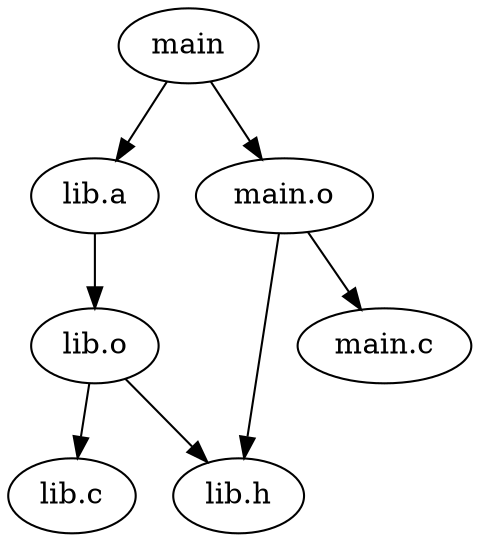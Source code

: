 digraph G {
	lib_a [label="lib.a"];
	lib_o [label="lib.o"];
	lib_c [label="lib.c"];
	lib_h [label="lib.h"];
	main_o [label="main.o"];
	main_c [label="main.c"];
	lib_a -> {lib_o};
	lib_o -> {lib_c lib_h};
	main -> {main_o lib_a};
	main_o -> {main_c lib_h};
}
